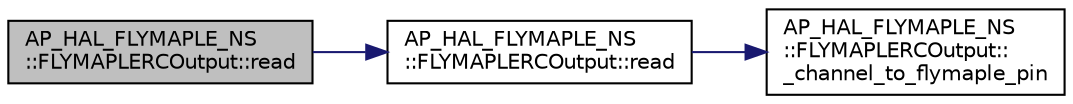 digraph "AP_HAL_FLYMAPLE_NS::FLYMAPLERCOutput::read"
{
 // INTERACTIVE_SVG=YES
  edge [fontname="Helvetica",fontsize="10",labelfontname="Helvetica",labelfontsize="10"];
  node [fontname="Helvetica",fontsize="10",shape=record];
  rankdir="LR";
  Node1 [label="AP_HAL_FLYMAPLE_NS\l::FLYMAPLERCOutput::read",height=0.2,width=0.4,color="black", fillcolor="grey75", style="filled", fontcolor="black"];
  Node1 -> Node2 [color="midnightblue",fontsize="10",style="solid",fontname="Helvetica"];
  Node2 [label="AP_HAL_FLYMAPLE_NS\l::FLYMAPLERCOutput::read",height=0.2,width=0.4,color="black", fillcolor="white", style="filled",URL="$classAP__HAL__FLYMAPLE__NS_1_1FLYMAPLERCOutput.html#a07ade7845744e78d9850c4a9b793bf71"];
  Node2 -> Node3 [color="midnightblue",fontsize="10",style="solid",fontname="Helvetica"];
  Node3 [label="AP_HAL_FLYMAPLE_NS\l::FLYMAPLERCOutput::\l_channel_to_flymaple_pin",height=0.2,width=0.4,color="black", fillcolor="white", style="filled",URL="$classAP__HAL__FLYMAPLE__NS_1_1FLYMAPLERCOutput.html#accc189c7d46330336ba7c9a6fdd52596"];
}
